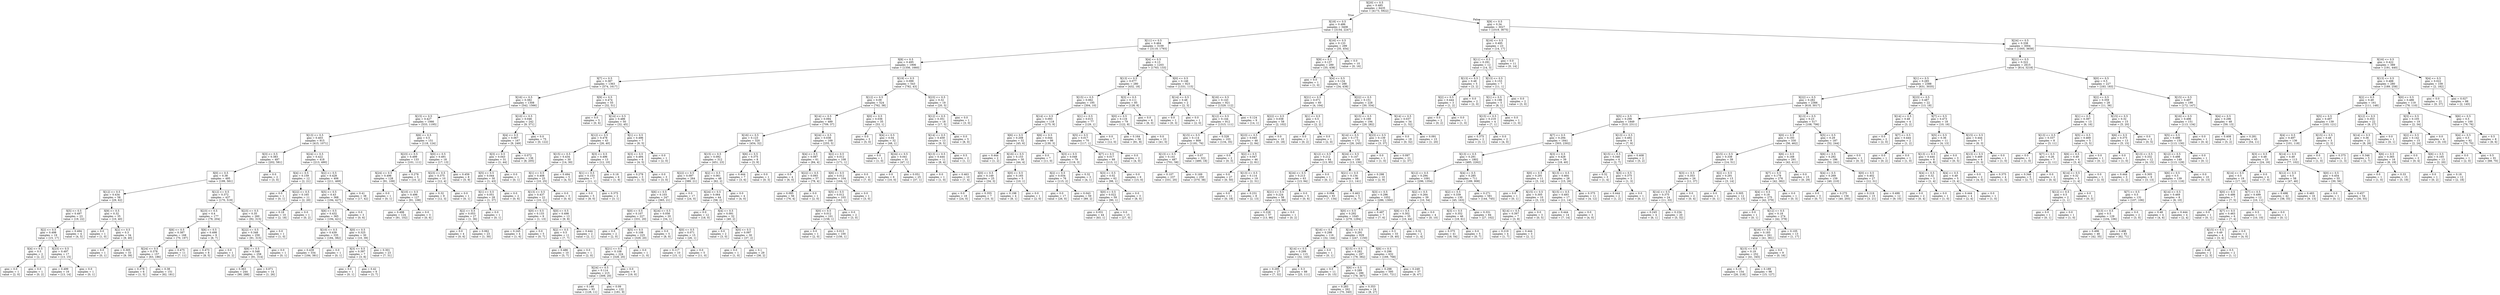 digraph Tree {
node [shape=box] ;
0 [label="X[20] <= 0.5\ngini = 0.485\nsamples = 6435\nvalue = [4173, 5922]"] ;
1 [label="X[18] <= 0.5\ngini = 0.486\nsamples = 3408\nvalue = [3154, 2247]"] ;
0 -> 1 [labeldistance=2.5, labelangle=45, headlabel="True"] ;
2 [label="X[11] <= 0.5\ngini = 0.464\nsamples = 3109\nvalue = [3119, 1793]"] ;
1 -> 2 ;
3 [label="X[8] <= 0.5\ngini = 0.495\nsamples = 1906\nvalue = [1356, 1660]"] ;
2 -> 3 ;
4 [label="X[7] <= 0.5\ngini = 0.387\nsamples = 1363\nvalue = [574, 1617]"] ;
3 -> 4 ;
5 [label="X[16] <= 0.5\ngini = 0.382\nsamples = 1308\nvalue = [542, 1566]"] ;
4 -> 5 ;
6 [label="X[15] <= 0.5\ngini = 0.427\nsamples = 1066\nvalue = [533, 1195]"] ;
5 -> 6 ;
7 [label="X[13] <= 0.5\ngini = 0.403\nsamples = 915\nvalue = [415, 1071]"] ;
6 -> 7 ;
8 [label="X[3] <= 0.5\ngini = 0.383\nsamples = 497\nvalue = [202, 581]"] ;
7 -> 8 ;
9 [label="X[0] <= 0.5\ngini = 0.38\nsamples = 495\nvalue = [199, 581]"] ;
8 -> 9 ;
10 [label="X[12] <= 0.5\ngini = 0.434\nsamples = 58\nvalue = [29, 62]"] ;
9 -> 10 ;
11 [label="X[5] <= 0.5\ngini = 0.497\nsamples = 23\nvalue = [19, 22]"] ;
10 -> 11 ;
12 [label="X[2] <= 0.5\ngini = 0.498\nsamples = 19\nvalue = [15, 17]"] ;
11 -> 12 ;
13 [label="X[4] <= 0.5\ngini = 0.5\nsamples = 2\nvalue = [2, 2]"] ;
12 -> 13 ;
14 [label="gini = 0.0\nsamples = 1\nvalue = [2, 0]"] ;
13 -> 14 ;
15 [label="gini = 0.0\nsamples = 1\nvalue = [0, 2]"] ;
13 -> 15 ;
16 [label="X[23] <= 0.5\ngini = 0.497\nsamples = 17\nvalue = [13, 15]"] ;
12 -> 16 ;
17 [label="gini = 0.499\nsamples = 16\nvalue = [13, 14]"] ;
16 -> 17 ;
18 [label="gini = 0.0\nsamples = 1\nvalue = [0, 1]"] ;
16 -> 18 ;
19 [label="gini = 0.494\nsamples = 4\nvalue = [4, 5]"] ;
11 -> 19 ;
20 [label="X[9] <= 0.5\ngini = 0.32\nsamples = 35\nvalue = [10, 40]"] ;
10 -> 20 ;
21 [label="gini = 0.0\nsamples = 1\nvalue = [1, 0]"] ;
20 -> 21 ;
22 [label="X[2] <= 0.5\ngini = 0.3\nsamples = 34\nvalue = [9, 40]"] ;
20 -> 22 ;
23 [label="gini = 0.0\nsamples = 1\nvalue = [0, 1]"] ;
22 -> 23 ;
24 [label="gini = 0.305\nsamples = 33\nvalue = [9, 39]"] ;
22 -> 24 ;
25 [label="X[12] <= 0.5\ngini = 0.372\nsamples = 437\nvalue = [170, 519]"] ;
9 -> 25 ;
26 [label="X[23] <= 0.5\ngini = 0.4\nsamples = 177\nvalue = [78, 204]"] ;
25 -> 26 ;
27 [label="X[6] <= 0.5\ngini = 0.387\nsamples = 168\nvalue = [70, 197]"] ;
26 -> 27 ;
28 [label="X[24] <= 0.5\ngini = 0.378\nsamples = 157\nvalue = [63, 186]"] ;
27 -> 28 ;
29 [label="gini = 0.278\nsamples = 6\nvalue = [1, 5]"] ;
28 -> 29 ;
30 [label="gini = 0.38\nsamples = 151\nvalue = [62, 181]"] ;
28 -> 30 ;
31 [label="gini = 0.475\nsamples = 11\nvalue = [7, 11]"] ;
27 -> 31 ;
32 [label="X[6] <= 0.5\ngini = 0.498\nsamples = 9\nvalue = [8, 7]"] ;
26 -> 32 ;
33 [label="gini = 0.473\nsamples = 8\nvalue = [8, 5]"] ;
32 -> 33 ;
34 [label="gini = 0.0\nsamples = 1\nvalue = [0, 2]"] ;
32 -> 34 ;
35 [label="X[23] <= 0.5\ngini = 0.35\nsamples = 260\nvalue = [92, 315]"] ;
25 -> 35 ;
36 [label="X[22] <= 0.5\ngini = 0.348\nsamples = 259\nvalue = [91, 315]"] ;
35 -> 36 ;
37 [label="X[6] <= 0.5\ngini = 0.348\nsamples = 258\nvalue = [91, 314]"] ;
36 -> 37 ;
38 [label="gini = 0.363\nsamples = 244\nvalue = [90, 288]"] ;
37 -> 38 ;
39 [label="gini = 0.071\nsamples = 14\nvalue = [1, 26]"] ;
37 -> 39 ;
40 [label="gini = 0.0\nsamples = 1\nvalue = [0, 1]"] ;
36 -> 40 ;
41 [label="gini = 0.0\nsamples = 1\nvalue = [1, 0]"] ;
35 -> 41 ;
42 [label="gini = 0.0\nsamples = 2\nvalue = [3, 0]"] ;
8 -> 42 ;
43 [label="X[24] <= 0.5\ngini = 0.422\nsamples = 418\nvalue = [213, 490]"] ;
7 -> 43 ;
44 [label="X[4] <= 0.5\ngini = 0.159\nsamples = 12\nvalue = [2, 21]"] ;
43 -> 44 ;
45 [label="gini = 0.0\nsamples = 1\nvalue = [0, 1]"] ;
44 -> 45 ;
46 [label="X[22] <= 0.5\ngini = 0.165\nsamples = 11\nvalue = [2, 20]"] ;
44 -> 46 ;
47 [label="gini = 0.18\nsamples = 10\nvalue = [2, 18]"] ;
46 -> 47 ;
48 [label="gini = 0.0\nsamples = 1\nvalue = [0, 2]"] ;
46 -> 48 ;
49 [label="X[2] <= 0.5\ngini = 0.428\nsamples = 406\nvalue = [211, 469]"] ;
43 -> 49 ;
50 [label="X[5] <= 0.5\ngini = 0.43\nsamples = 368\nvalue = [194, 427]"] ;
49 -> 50 ;
51 [label="X[6] <= 0.5\ngini = 0.432\nsamples = 365\nvalue = [194, 421]"] ;
50 -> 51 ;
52 [label="X[10] <= 0.5\ngini = 0.439\nsamples = 335\nvalue = [184, 382]"] ;
51 -> 52 ;
53 [label="gini = 0.439\nsamples = 334\nvalue = [184, 381]"] ;
52 -> 53 ;
54 [label="gini = 0.0\nsamples = 1\nvalue = [0, 1]"] ;
52 -> 54 ;
55 [label="X[0] <= 0.5\ngini = 0.325\nsamples = 30\nvalue = [10, 39]"] ;
51 -> 55 ;
56 [label="X[3] <= 0.5\ngini = 0.397\nsamples = 7\nvalue = [3, 8]"] ;
55 -> 56 ;
57 [label="gini = 0.0\nsamples = 1\nvalue = [0, 1]"] ;
56 -> 57 ;
58 [label="gini = 0.42\nsamples = 6\nvalue = [3, 7]"] ;
56 -> 58 ;
59 [label="gini = 0.301\nsamples = 23\nvalue = [7, 31]"] ;
55 -> 59 ;
60 [label="gini = 0.0\nsamples = 3\nvalue = [0, 6]"] ;
50 -> 60 ;
61 [label="gini = 0.41\nsamples = 38\nvalue = [17, 42]"] ;
49 -> 61 ;
62 [label="X[6] <= 0.5\ngini = 0.5\nsamples = 151\nvalue = [118, 124]"] ;
6 -> 62 ;
63 [label="X[23] <= 0.5\ngini = 0.499\nsamples = 133\nvalue = [101, 111]"] ;
62 -> 63 ;
64 [label="X[24] <= 0.5\ngini = 0.496\nsamples = 128\nvalue = [91, 109]"] ;
63 -> 64 ;
65 [label="gini = 0.0\nsamples = 1\nvalue = [0, 1]"] ;
64 -> 65 ;
66 [label="X[10] <= 0.5\ngini = 0.496\nsamples = 127\nvalue = [91, 108]"] ;
64 -> 66 ;
67 [label="gini = 0.498\nsamples = 124\nvalue = [91, 102]"] ;
66 -> 67 ;
68 [label="gini = 0.0\nsamples = 3\nvalue = [0, 6]"] ;
66 -> 68 ;
69 [label="gini = 0.278\nsamples = 5\nvalue = [10, 2]"] ;
63 -> 69 ;
70 [label="X[0] <= 0.5\ngini = 0.491\nsamples = 18\nvalue = [17, 13]"] ;
62 -> 70 ;
71 [label="X[23] <= 0.5\ngini = 0.375\nsamples = 10\nvalue = [12, 4]"] ;
70 -> 71 ;
72 [label="gini = 0.32\nsamples = 9\nvalue = [12, 3]"] ;
71 -> 72 ;
73 [label="gini = 0.0\nsamples = 1\nvalue = [0, 1]"] ;
71 -> 73 ;
74 [label="gini = 0.459\nsamples = 8\nvalue = [5, 9]"] ;
70 -> 74 ;
75 [label="X[10] <= 0.5\ngini = 0.046\nsamples = 242\nvalue = [9, 371]"] ;
5 -> 75 ;
76 [label="X[4] <= 0.5\ngini = 0.067\nsamples = 167\nvalue = [9, 249]"] ;
75 -> 76 ;
77 [label="X[3] <= 0.5\ngini = 0.043\nsamples = 31\nvalue = [1, 44]"] ;
76 -> 77 ;
78 [label="X[5] <= 0.5\ngini = 0.044\nsamples = 30\nvalue = [1, 43]"] ;
77 -> 78 ;
79 [label="X[1] <= 0.5\ngini = 0.051\nsamples = 28\nvalue = [1, 37]"] ;
78 -> 79 ;
80 [label="X[2] <= 0.5\ngini = 0.053\nsamples = 27\nvalue = [1, 36]"] ;
79 -> 80 ;
81 [label="gini = 0.0\nsamples = 4\nvalue = [0, 6]"] ;
80 -> 81 ;
82 [label="gini = 0.062\nsamples = 23\nvalue = [1, 30]"] ;
80 -> 82 ;
83 [label="gini = 0.0\nsamples = 1\nvalue = [0, 1]"] ;
79 -> 83 ;
84 [label="gini = 0.0\nsamples = 2\nvalue = [0, 6]"] ;
78 -> 84 ;
85 [label="gini = 0.0\nsamples = 1\nvalue = [0, 1]"] ;
77 -> 85 ;
86 [label="gini = 0.072\nsamples = 136\nvalue = [8, 205]"] ;
76 -> 86 ;
87 [label="gini = 0.0\nsamples = 75\nvalue = [0, 122]"] ;
75 -> 87 ;
88 [label="X[9] <= 0.5\ngini = 0.474\nsamples = 55\nvalue = [32, 51]"] ;
4 -> 88 ;
89 [label="gini = 0.0\nsamples = 5\nvalue = [0, 6]"] ;
88 -> 89 ;
90 [label="X[14] <= 0.5\ngini = 0.486\nsamples = 50\nvalue = [32, 45]"] ;
88 -> 90 ;
91 [label="X[12] <= 0.5\ngini = 0.478\nsamples = 43\nvalue = [26, 40]"] ;
90 -> 91 ;
92 [label="X[15] <= 0.5\ngini = 0.434\nsamples = 30\nvalue = [14, 30]"] ;
91 -> 92 ;
93 [label="X[1] <= 0.5\ngini = 0.408\nsamples = 25\nvalue = [10, 25]"] ;
92 -> 93 ;
94 [label="X[13] <= 0.5\ngini = 0.437\nsamples = 22\nvalue = [10, 21]"] ;
93 -> 94 ;
95 [label="X[0] <= 0.5\ngini = 0.133\nsamples = 9\nvalue = [1, 13]"] ;
94 -> 95 ;
96 [label="gini = 0.245\nsamples = 4\nvalue = [1, 6]"] ;
95 -> 96 ;
97 [label="gini = 0.0\nsamples = 5\nvalue = [0, 7]"] ;
95 -> 97 ;
98 [label="X[0] <= 0.5\ngini = 0.498\nsamples = 13\nvalue = [9, 8]"] ;
94 -> 98 ;
99 [label="X[2] <= 0.5\ngini = 0.5\nsamples = 11\nvalue = [7, 7]"] ;
98 -> 99 ;
100 [label="gini = 0.486\nsamples = 10\nvalue = [5, 7]"] ;
99 -> 100 ;
101 [label="gini = 0.0\nsamples = 1\nvalue = [2, 0]"] ;
99 -> 101 ;
102 [label="gini = 0.444\nsamples = 2\nvalue = [2, 1]"] ;
98 -> 102 ;
103 [label="gini = 0.0\nsamples = 3\nvalue = [0, 4]"] ;
93 -> 103 ;
104 [label="gini = 0.494\nsamples = 5\nvalue = [4, 5]"] ;
92 -> 104 ;
105 [label="X[3] <= 0.5\ngini = 0.496\nsamples = 13\nvalue = [12, 10]"] ;
91 -> 105 ;
106 [label="X[1] <= 0.5\ngini = 0.153\nsamples = 7\nvalue = [11, 1]"] ;
105 -> 106 ;
107 [label="gini = 0.0\nsamples = 5\nvalue = [8, 0]"] ;
106 -> 107 ;
108 [label="gini = 0.375\nsamples = 2\nvalue = [3, 1]"] ;
106 -> 108 ;
109 [label="gini = 0.18\nsamples = 6\nvalue = [1, 9]"] ;
105 -> 109 ;
110 [label="X[1] <= 0.5\ngini = 0.496\nsamples = 7\nvalue = [6, 5]"] ;
90 -> 110 ;
111 [label="X[3] <= 0.5\ngini = 0.494\nsamples = 6\nvalue = [4, 5]"] ;
110 -> 111 ;
112 [label="gini = 0.278\nsamples = 3\nvalue = [1, 5]"] ;
111 -> 112 ;
113 [label="gini = 0.0\nsamples = 3\nvalue = [3, 0]"] ;
111 -> 113 ;
114 [label="gini = 0.0\nsamples = 1\nvalue = [2, 0]"] ;
110 -> 114 ;
115 [label="X[19] <= 0.5\ngini = 0.099\nsamples = 543\nvalue = [782, 43]"] ;
3 -> 115 ;
116 [label="X[12] <= 0.5\ngini = 0.09\nsamples = 524\nvalue = [762, 38]"] ;
115 -> 116 ;
117 [label="X[14] <= 0.5\ngini = 0.094\nsamples = 489\nvalue = [709, 37]"] ;
116 -> 117 ;
118 [label="X[16] <= 0.5\ngini = 0.123\nsamples = 320\nvalue = [454, 32]"] ;
117 -> 118 ;
119 [label="X[15] <= 0.5\ngini = 0.092\nsamples = 312\nvalue = [451, 23]"] ;
118 -> 119 ;
120 [label="X[22] <= 0.5\ngini = 0.097\nsamples = 264\nvalue = [389, 21]"] ;
119 -> 120 ;
121 [label="X[6] <= 0.5\ngini = 0.103\nsamples = 247\nvalue = [365, 21]"] ;
120 -> 121 ;
122 [label="X[0] <= 0.5\ngini = 0.107\nsamples = 227\nvalue = [331, 20]"] ;
121 -> 122 ;
123 [label="gini = 0.0\nsamples = 2\nvalue = [2, 0]"] ;
122 -> 123 ;
124 [label="X[5] <= 0.5\ngini = 0.108\nsamples = 225\nvalue = [329, 20]"] ;
122 -> 124 ;
125 [label="X[21] <= 0.5\ngini = 0.108\nsamples = 224\nvalue = [328, 20]"] ;
124 -> 125 ;
126 [label="X[24] <= 0.5\ngini = 0.114\nsamples = 215\nvalue = [309, 20]"] ;
125 -> 126 ;
127 [label="gini = 0.146\nsamples = 93\nvalue = [128, 11]"] ;
126 -> 127 ;
128 [label="gini = 0.09\nsamples = 122\nvalue = [181, 9]"] ;
126 -> 128 ;
129 [label="gini = 0.0\nsamples = 9\nvalue = [19, 0]"] ;
125 -> 129 ;
130 [label="gini = 0.0\nsamples = 1\nvalue = [1, 0]"] ;
124 -> 130 ;
131 [label="X[24] <= 0.5\ngini = 0.056\nsamples = 20\nvalue = [34, 1]"] ;
121 -> 131 ;
132 [label="gini = 0.0\nsamples = 5\nvalue = [8, 0]"] ;
131 -> 132 ;
133 [label="X[0] <= 0.5\ngini = 0.071\nsamples = 15\nvalue = [26, 1]"] ;
131 -> 133 ;
134 [label="gini = 0.117\nsamples = 10\nvalue = [15, 1]"] ;
133 -> 134 ;
135 [label="gini = 0.0\nsamples = 5\nvalue = [11, 0]"] ;
133 -> 135 ;
136 [label="gini = 0.0\nsamples = 17\nvalue = [24, 0]"] ;
120 -> 136 ;
137 [label="X[2] <= 0.5\ngini = 0.061\nsamples = 48\nvalue = [62, 2]"] ;
119 -> 137 ;
138 [label="X[24] <= 0.5\ngini = 0.064\nsamples = 44\nvalue = [58, 2]"] ;
137 -> 138 ;
139 [label="gini = 0.0\nsamples = 12\nvalue = [18, 0]"] ;
138 -> 139 ;
140 [label="X[4] <= 0.5\ngini = 0.091\nsamples = 32\nvalue = [40, 2]"] ;
138 -> 140 ;
141 [label="gini = 0.0\nsamples = 2\nvalue = [3, 0]"] ;
140 -> 141 ;
142 [label="X[0] <= 0.5\ngini = 0.097\nsamples = 30\nvalue = [37, 2]"] ;
140 -> 142 ;
143 [label="gini = 0.0\nsamples = 1\nvalue = [1, 0]"] ;
142 -> 143 ;
144 [label="gini = 0.1\nsamples = 29\nvalue = [36, 2]"] ;
142 -> 144 ;
145 [label="gini = 0.0\nsamples = 4\nvalue = [4, 0]"] ;
137 -> 145 ;
146 [label="X[6] <= 0.5\ngini = 0.375\nsamples = 8\nvalue = [3, 9]"] ;
118 -> 146 ;
147 [label="gini = 0.444\nsamples = 7\nvalue = [3, 6]"] ;
146 -> 147 ;
148 [label="gini = 0.0\nsamples = 1\nvalue = [0, 3]"] ;
146 -> 148 ;
149 [label="X[24] <= 0.5\ngini = 0.038\nsamples = 169\nvalue = [255, 5]"] ;
117 -> 149 ;
150 [label="X[4] <= 0.5\ngini = 0.087\nsamples = 61\nvalue = [84, 4]"] ;
149 -> 150 ;
151 [label="gini = 0.0\nsamples = 4\nvalue = [6, 0]"] ;
150 -> 151 ;
152 [label="X[22] <= 0.5\ngini = 0.093\nsamples = 57\nvalue = [78, 4]"] ;
150 -> 152 ;
153 [label="gini = 0.095\nsamples = 56\nvalue = [76, 4]"] ;
152 -> 153 ;
154 [label="gini = 0.0\nsamples = 1\nvalue = [2, 0]"] ;
152 -> 154 ;
155 [label="X[2] <= 0.5\ngini = 0.012\nsamples = 108\nvalue = [171, 1]"] ;
149 -> 155 ;
156 [label="X[6] <= 0.5\ngini = 0.012\nsamples = 104\nvalue = [164, 1]"] ;
155 -> 156 ;
157 [label="X[5] <= 0.5\ngini = 0.012\nsamples = 103\nvalue = [161, 1]"] ;
156 -> 157 ;
158 [label="X[0] <= 0.5\ngini = 0.012\nsamples = 101\nvalue = [158, 1]"] ;
157 -> 158 ;
159 [label="gini = 0.0\nsamples = 1\nvalue = [2, 0]"] ;
158 -> 159 ;
160 [label="gini = 0.013\nsamples = 100\nvalue = [156, 1]"] ;
158 -> 160 ;
161 [label="gini = 0.0\nsamples = 2\nvalue = [3, 0]"] ;
157 -> 161 ;
162 [label="gini = 0.0\nsamples = 1\nvalue = [3, 0]"] ;
156 -> 162 ;
163 [label="gini = 0.0\nsamples = 4\nvalue = [7, 0]"] ;
155 -> 163 ;
164 [label="X[0] <= 0.5\ngini = 0.036\nsamples = 35\nvalue = [53, 1]"] ;
116 -> 164 ;
165 [label="gini = 0.0\nsamples = 3\nvalue = [5, 0]"] ;
164 -> 165 ;
166 [label="X[4] <= 0.5\ngini = 0.04\nsamples = 32\nvalue = [48, 1]"] ;
164 -> 166 ;
167 [label="gini = 0.0\nsamples = 1\nvalue = [1, 0]"] ;
166 -> 167 ;
168 [label="X[24] <= 0.5\ngini = 0.041\nsamples = 31\nvalue = [47, 1]"] ;
166 -> 168 ;
169 [label="gini = 0.0\nsamples = 6\nvalue = [10, 0]"] ;
168 -> 169 ;
170 [label="gini = 0.051\nsamples = 25\nvalue = [37, 1]"] ;
168 -> 170 ;
171 [label="X[23] <= 0.5\ngini = 0.32\nsamples = 19\nvalue = [20, 5]"] ;
115 -> 171 ;
172 [label="X[12] <= 0.5\ngini = 0.351\nsamples = 18\nvalue = [17, 5]"] ;
171 -> 172 ;
173 [label="X[14] <= 0.5\ngini = 0.459\nsamples = 13\nvalue = [9, 5]"] ;
172 -> 173 ;
174 [label="X[13] <= 0.5\ngini = 0.444\nsamples = 11\nvalue = [8, 4]"] ;
173 -> 174 ;
175 [label="gini = 0.0\nsamples = 1\nvalue = [1, 0]"] ;
174 -> 175 ;
176 [label="gini = 0.463\nsamples = 10\nvalue = [7, 4]"] ;
174 -> 176 ;
177 [label="gini = 0.5\nsamples = 2\nvalue = [1, 1]"] ;
173 -> 177 ;
178 [label="gini = 0.0\nsamples = 5\nvalue = [8, 0]"] ;
172 -> 178 ;
179 [label="gini = 0.0\nsamples = 1\nvalue = [3, 0]"] ;
171 -> 179 ;
180 [label="X[4] <= 0.5\ngini = 0.13\nsamples = 1203\nvalue = [1763, 133]"] ;
2 -> 180 ;
181 [label="X[13] <= 0.5\ngini = 0.077\nsamples = 280\nvalue = [432, 18]"] ;
180 -> 181 ;
182 [label="X[15] <= 0.5\ngini = 0.062\nsamples = 195\nvalue = [304, 10]"] ;
181 -> 182 ;
183 [label="X[14] <= 0.5\ngini = 0.093\nsamples = 118\nvalue = [175, 9]"] ;
182 -> 183 ;
184 [label="X[6] <= 0.5\ngini = 0.208\nsamples = 32\nvalue = [45, 6]"] ;
183 -> 184 ;
185 [label="gini = 0.444\nsamples = 2\nvalue = [1, 2]"] ;
184 -> 185 ;
186 [label="X[16] <= 0.5\ngini = 0.153\nsamples = 30\nvalue = [44, 4]"] ;
184 -> 186 ;
187 [label="X[0] <= 0.5\ngini = 0.149\nsamples = 25\nvalue = [34, 3]"] ;
186 -> 187 ;
188 [label="gini = 0.0\nsamples = 18\nvalue = [24, 0]"] ;
187 -> 188 ;
189 [label="gini = 0.355\nsamples = 7\nvalue = [10, 3]"] ;
187 -> 189 ;
190 [label="X[0] <= 0.5\ngini = 0.165\nsamples = 5\nvalue = [10, 1]"] ;
186 -> 190 ;
191 [label="gini = 0.198\nsamples = 4\nvalue = [8, 1]"] ;
190 -> 191 ;
192 [label="gini = 0.0\nsamples = 1\nvalue = [2, 0]"] ;
190 -> 192 ;
193 [label="X[6] <= 0.5\ngini = 0.044\nsamples = 86\nvalue = [130, 3]"] ;
183 -> 193 ;
194 [label="gini = 0.0\nsamples = 7\nvalue = [11, 0]"] ;
193 -> 194 ;
195 [label="X[3] <= 0.5\ngini = 0.048\nsamples = 79\nvalue = [119, 3]"] ;
193 -> 195 ;
196 [label="X[2] <= 0.5\ngini = 0.034\nsamples = 76\nvalue = [115, 2]"] ;
195 -> 196 ;
197 [label="gini = 0.0\nsamples = 17\nvalue = [26, 0]"] ;
196 -> 197 ;
198 [label="gini = 0.043\nsamples = 59\nvalue = [89, 2]"] ;
196 -> 198 ;
199 [label="gini = 0.32\nsamples = 3\nvalue = [4, 1]"] ;
195 -> 199 ;
200 [label="X[1] <= 0.5\ngini = 0.015\nsamples = 77\nvalue = [129, 1]"] ;
182 -> 200 ;
201 [label="X[5] <= 0.5\ngini = 0.017\nsamples = 70\nvalue = [117, 1]"] ;
200 -> 201 ;
202 [label="X[7] <= 0.5\ngini = 0.017\nsamples = 68\nvalue = [113, 1]"] ;
201 -> 202 ;
203 [label="X[3] <= 0.5\ngini = 0.02\nsamples = 62\nvalue = [98, 1]"] ;
202 -> 203 ;
204 [label="X[0] <= 0.5\ngini = 0.022\nsamples = 59\nvalue = [90, 1]"] ;
203 -> 204 ;
205 [label="gini = 0.031\nsamples = 44\nvalue = [63, 1]"] ;
204 -> 205 ;
206 [label="gini = 0.0\nsamples = 15\nvalue = [27, 0]"] ;
204 -> 206 ;
207 [label="gini = 0.0\nsamples = 3\nvalue = [8, 0]"] ;
203 -> 207 ;
208 [label="gini = 0.0\nsamples = 6\nvalue = [15, 0]"] ;
202 -> 208 ;
209 [label="gini = 0.0\nsamples = 2\nvalue = [4, 0]"] ;
201 -> 209 ;
210 [label="gini = 0.0\nsamples = 7\nvalue = [12, 0]"] ;
200 -> 210 ;
211 [label="X[3] <= 0.5\ngini = 0.111\nsamples = 85\nvalue = [128, 8]"] ;
181 -> 211 ;
212 [label="X[0] <= 0.5\ngini = 0.116\nsamples = 79\nvalue = [122, 8]"] ;
211 -> 212 ;
213 [label="gini = 0.164\nsamples = 56\nvalue = [81, 8]"] ;
212 -> 213 ;
214 [label="gini = 0.0\nsamples = 23\nvalue = [41, 0]"] ;
212 -> 214 ;
215 [label="gini = 0.0\nsamples = 6\nvalue = [6, 0]"] ;
211 -> 215 ;
216 [label="X[0] <= 0.5\ngini = 0.146\nsamples = 923\nvalue = [1331, 115]"] ;
180 -> 216 ;
217 [label="X[14] <= 0.5\ngini = 0.48\nsamples = 2\nvalue = [2, 3]"] ;
216 -> 217 ;
218 [label="gini = 0.0\nsamples = 1\nvalue = [0, 3]"] ;
217 -> 218 ;
219 [label="gini = 0.0\nsamples = 1\nvalue = [2, 0]"] ;
217 -> 219 ;
220 [label="X[16] <= 0.5\ngini = 0.143\nsamples = 921\nvalue = [1329, 112]"] ;
216 -> 220 ;
221 [label="X[12] <= 0.5\ngini = 0.144\nsamples = 912\nvalue = [1315, 111]"] ;
220 -> 221 ;
222 [label="X[15] <= 0.5\ngini = 0.114\nsamples = 809\nvalue = [1181, 76]"] ;
221 -> 222 ;
223 [label="X[13] <= 0.5\ngini = 0.141\nsamples = 487\nvalue = [701, 58]"] ;
222 -> 223 ;
224 [label="gini = 0.107\nsamples = 237\nvalue = [331, 20]"] ;
223 -> 224 ;
225 [label="gini = 0.169\nsamples = 250\nvalue = [370, 38]"] ;
223 -> 225 ;
226 [label="gini = 0.07\nsamples = 322\nvalue = [480, 18]"] ;
222 -> 226 ;
227 [label="gini = 0.328\nsamples = 103\nvalue = [134, 35]"] ;
221 -> 227 ;
228 [label="gini = 0.124\nsamples = 9\nvalue = [14, 1]"] ;
220 -> 228 ;
229 [label="X[16] <= 0.5\ngini = 0.133\nsamples = 299\nvalue = [35, 454]"] ;
1 -> 229 ;
230 [label="X[9] <= 0.5\ngini = 0.137\nsamples = 289\nvalue = [35, 438]"] ;
229 -> 230 ;
231 [label="gini = 0.0\nsamples = 1\nvalue = [1, 0]"] ;
230 -> 231 ;
232 [label="X[4] <= 0.5\ngini = 0.134\nsamples = 288\nvalue = [34, 438]"] ;
230 -> 232 ;
233 [label="X[21] <= 0.5\ngini = 0.071\nsamples = 60\nvalue = [4, 104]"] ;
232 -> 233 ;
234 [label="X[22] <= 0.5\ngini = 0.038\nsamples = 58\nvalue = [2, 102]"] ;
233 -> 234 ;
235 [label="X[23] <= 0.5\ngini = 0.045\nsamples = 48\nvalue = [2, 84]"] ;
234 -> 235 ;
236 [label="gini = 0.0\nsamples = 2\nvalue = [0, 3]"] ;
235 -> 236 ;
237 [label="X[2] <= 0.5\ngini = 0.047\nsamples = 46\nvalue = [2, 81]"] ;
235 -> 237 ;
238 [label="gini = 0.0\nsamples = 27\nvalue = [0, 50]"] ;
237 -> 238 ;
239 [label="X[13] <= 0.5\ngini = 0.114\nsamples = 19\nvalue = [2, 31]"] ;
237 -> 239 ;
240 [label="gini = 0.0\nsamples = 11\nvalue = [0, 18]"] ;
239 -> 240 ;
241 [label="gini = 0.231\nsamples = 8\nvalue = [2, 13]"] ;
239 -> 241 ;
242 [label="gini = 0.0\nsamples = 10\nvalue = [0, 18]"] ;
234 -> 242 ;
243 [label="X[1] <= 0.5\ngini = 0.5\nsamples = 2\nvalue = [2, 2]"] ;
233 -> 243 ;
244 [label="gini = 0.0\nsamples = 1\nvalue = [0, 2]"] ;
243 -> 244 ;
245 [label="gini = 0.0\nsamples = 1\nvalue = [2, 0]"] ;
243 -> 245 ;
246 [label="X[22] <= 0.5\ngini = 0.151\nsamples = 228\nvalue = [30, 334]"] ;
232 -> 246 ;
247 [label="X[15] <= 0.5\ngini = 0.169\nsamples = 194\nvalue = [29, 282]"] ;
246 -> 247 ;
248 [label="X[14] <= 0.5\ngini = 0.173\nsamples = 172\nvalue = [26, 245]"] ;
247 -> 248 ;
249 [label="X[12] <= 0.5\ngini = 0.212\nsamples = 64\nvalue = [13, 95]"] ;
248 -> 249 ;
250 [label="X[24] <= 0.5\ngini = 0.213\nsamples = 63\nvalue = [13, 94]"] ;
249 -> 250 ;
251 [label="X[21] <= 0.5\ngini = 0.224\nsamples = 58\nvalue = [13, 88]"] ;
250 -> 251 ;
252 [label="gini = 0.228\nsamples = 57\nvalue = [13, 86]"] ;
251 -> 252 ;
253 [label="gini = 0.0\nsamples = 1\nvalue = [0, 2]"] ;
251 -> 253 ;
254 [label="gini = 0.0\nsamples = 5\nvalue = [0, 6]"] ;
250 -> 254 ;
255 [label="gini = 0.0\nsamples = 1\nvalue = [0, 1]"] ;
249 -> 255 ;
256 [label="X[24] <= 0.5\ngini = 0.147\nsamples = 108\nvalue = [13, 150]"] ;
248 -> 256 ;
257 [label="X[21] <= 0.5\ngini = 0.134\nsamples = 98\nvalue = [11, 141]"] ;
256 -> 257 ;
258 [label="gini = 0.094\nsamples = 93\nvalue = [7, 134]"] ;
257 -> 258 ;
259 [label="gini = 0.463\nsamples = 5\nvalue = [4, 7]"] ;
257 -> 259 ;
260 [label="gini = 0.298\nsamples = 10\nvalue = [2, 9]"] ;
256 -> 260 ;
261 [label="X[23] <= 0.5\ngini = 0.139\nsamples = 22\nvalue = [3, 37]"] ;
247 -> 261 ;
262 [label="gini = 0.0\nsamples = 1\nvalue = [1, 0]"] ;
261 -> 262 ;
263 [label="gini = 0.097\nsamples = 21\nvalue = [2, 37]"] ;
261 -> 263 ;
264 [label="X[14] <= 0.5\ngini = 0.037\nsamples = 34\nvalue = [1, 52]"] ;
246 -> 264 ;
265 [label="gini = 0.0\nsamples = 19\nvalue = [0, 32]"] ;
264 -> 265 ;
266 [label="gini = 0.091\nsamples = 15\nvalue = [1, 20]"] ;
264 -> 266 ;
267 [label="gini = 0.0\nsamples = 10\nvalue = [0, 16]"] ;
229 -> 267 ;
268 [label="X[9] <= 0.5\ngini = 0.34\nsamples = 3027\nvalue = [1019, 3675]"] ;
0 -> 268 [labeldistance=2.5, labelangle=-45, headlabel="False"] ;
269 [label="X[16] <= 0.5\ngini = 0.495\nsamples = 23\nvalue = [14, 17]"] ;
268 -> 269 ;
270 [label="X[11] <= 0.5\ngini = 0.291\nsamples = 12\nvalue = [14, 3]"] ;
269 -> 270 ;
271 [label="X[13] <= 0.5\ngini = 0.48\nsamples = 5\nvalue = [3, 2]"] ;
270 -> 271 ;
272 [label="X[2] <= 0.5\ngini = 0.444\nsamples = 3\nvalue = [1, 2]"] ;
271 -> 272 ;
273 [label="gini = 0.0\nsamples = 2\nvalue = [0, 2]"] ;
272 -> 273 ;
274 [label="gini = 0.0\nsamples = 1\nvalue = [1, 0]"] ;
272 -> 274 ;
275 [label="gini = 0.0\nsamples = 2\nvalue = [2, 0]"] ;
271 -> 275 ;
276 [label="X[13] <= 0.5\ngini = 0.153\nsamples = 7\nvalue = [11, 1]"] ;
270 -> 276 ;
277 [label="X[1] <= 0.5\ngini = 0.198\nsamples = 5\nvalue = [8, 1]"] ;
276 -> 277 ;
278 [label="X[15] <= 0.5\ngini = 0.219\nsamples = 4\nvalue = [7, 1]"] ;
277 -> 278 ;
279 [label="gini = 0.375\nsamples = 2\nvalue = [3, 1]"] ;
278 -> 279 ;
280 [label="gini = 0.0\nsamples = 2\nvalue = [4, 0]"] ;
278 -> 280 ;
281 [label="gini = 0.0\nsamples = 1\nvalue = [1, 0]"] ;
277 -> 281 ;
282 [label="gini = 0.0\nsamples = 2\nvalue = [3, 0]"] ;
276 -> 282 ;
283 [label="gini = 0.0\nsamples = 11\nvalue = [0, 14]"] ;
269 -> 283 ;
284 [label="X[24] <= 0.5\ngini = 0.338\nsamples = 3004\nvalue = [1005, 3658]"] ;
268 -> 284 ;
285 [label="X[21] <= 0.5\ngini = 0.322\nsamples = 2615\nvalue = [814, 3218]"] ;
284 -> 285 ;
286 [label="X[1] <= 0.5\ngini = 0.285\nsamples = 2388\nvalue = [631, 3035]"] ;
285 -> 286 ;
287 [label="X[22] <= 0.5\ngini = 0.282\nsamples = 2366\nvalue = [618, 3017]"] ;
286 -> 287 ;
288 [label="X[5] <= 0.5\ngini = 0.296\nsamples = 1849\nvalue = [510, 2311]"] ;
287 -> 288 ;
289 [label="X[7] <= 0.5\ngini = 0.294\nsamples = 1841\nvalue = [503, 2302]"] ;
288 -> 289 ;
290 [label="X[13] <= 0.5\ngini = 0.291\nsamples = 1802\nvalue = [485, 2262]"] ;
289 -> 290 ;
291 [label="X[12] <= 0.5\ngini = 0.294\nsamples = 1091\nvalue = [296, 1354]"] ;
290 -> 291 ;
292 [label="X[3] <= 0.5\ngini = 0.296\nsamples = 1052\nvalue = [286, 1300]"] ;
291 -> 292 ;
293 [label="X[0] <= 0.5\ngini = 0.292\nsamples = 1045\nvalue = [279, 1294]"] ;
292 -> 293 ;
294 [label="X[16] <= 0.5\ngini = 0.298\nsamples = 116\nvalue = [32, 144]"] ;
293 -> 294 ;
295 [label="X[14] <= 0.5\ngini = 0.299\nsamples = 115\nvalue = [32, 143]"] ;
294 -> 295 ;
296 [label="gini = 0.295\nsamples = 27\nvalue = [7, 32]"] ;
295 -> 296 ;
297 [label="gini = 0.3\nsamples = 88\nvalue = [25, 111]"] ;
295 -> 297 ;
298 [label="gini = 0.0\nsamples = 1\nvalue = [0, 1]"] ;
294 -> 298 ;
299 [label="X[14] <= 0.5\ngini = 0.291\nsamples = 929\nvalue = [247, 1150]"] ;
293 -> 299 ;
300 [label="X[15] <= 0.5\ngini = 0.282\nsamples = 297\nvalue = [78, 382]"] ;
299 -> 300 ;
301 [label="gini = 0.0\nsamples = 11\nvalue = [0, 15]"] ;
300 -> 301 ;
302 [label="X[6] <= 0.5\ngini = 0.289\nsamples = 286\nvalue = [78, 367]"] ;
300 -> 302 ;
303 [label="gini = 0.283\nsamples = 262\nvalue = [70, 340]"] ;
302 -> 303 ;
304 [label="gini = 0.353\nsamples = 24\nvalue = [8, 27]"] ;
302 -> 304 ;
305 [label="X[6] <= 0.5\ngini = 0.296\nsamples = 632\nvalue = [169, 768]"] ;
299 -> 305 ;
306 [label="gini = 0.298\nsamples = 595\nvalue = [161, 721]"] ;
305 -> 306 ;
307 [label="gini = 0.249\nsamples = 37\nvalue = [8, 47]"] ;
305 -> 307 ;
308 [label="gini = 0.497\nsamples = 7\nvalue = [7, 6]"] ;
292 -> 308 ;
309 [label="X[2] <= 0.5\ngini = 0.264\nsamples = 39\nvalue = [10, 54]"] ;
291 -> 309 ;
310 [label="X[6] <= 0.5\ngini = 0.302\nsamples = 35\nvalue = [10, 44]"] ;
309 -> 310 ;
311 [label="gini = 0.3\nsamples = 33\nvalue = [9, 40]"] ;
310 -> 311 ;
312 [label="gini = 0.32\nsamples = 2\nvalue = [1, 4]"] ;
310 -> 312 ;
313 [label="gini = 0.0\nsamples = 4\nvalue = [0, 10]"] ;
309 -> 313 ;
314 [label="X[4] <= 0.5\ngini = 0.285\nsamples = 711\nvalue = [189, 908]"] ;
290 -> 314 ;
315 [label="X[2] <= 0.5\ngini = 0.339\nsamples = 130\nvalue = [45, 163]"] ;
314 -> 315 ;
316 [label="X[3] <= 0.5\ngini = 0.352\nsamples = 46\nvalue = [18, 61]"] ;
315 -> 316 ;
317 [label="gini = 0.375\nsamples = 41\nvalue = [18, 54]"] ;
316 -> 317 ;
318 [label="gini = 0.0\nsamples = 5\nvalue = [0, 7]"] ;
316 -> 318 ;
319 [label="gini = 0.331\nsamples = 84\nvalue = [27, 102]"] ;
315 -> 319 ;
320 [label="gini = 0.271\nsamples = 581\nvalue = [144, 745]"] ;
314 -> 320 ;
321 [label="X[3] <= 0.5\ngini = 0.428\nsamples = 39\nvalue = [18, 40]"] ;
289 -> 321 ;
322 [label="X[0] <= 0.5\ngini = 0.291\nsamples = 11\nvalue = [3, 14]"] ;
321 -> 322 ;
323 [label="gini = 0.0\nsamples = 1\nvalue = [0, 1]"] ;
322 -> 323 ;
324 [label="X[15] <= 0.5\ngini = 0.305\nsamples = 10\nvalue = [3, 13]"] ;
322 -> 324 ;
325 [label="X[14] <= 0.5\ngini = 0.397\nsamples = 7\nvalue = [3, 8]"] ;
324 -> 325 ;
326 [label="gini = 0.219\nsamples = 4\nvalue = [1, 7]"] ;
325 -> 326 ;
327 [label="gini = 0.444\nsamples = 3\nvalue = [2, 1]"] ;
325 -> 327 ;
328 [label="gini = 0.0\nsamples = 3\nvalue = [0, 5]"] ;
324 -> 328 ;
329 [label="X[13] <= 0.5\ngini = 0.464\nsamples = 28\nvalue = [15, 26]"] ;
321 -> 329 ;
330 [label="X[15] <= 0.5\ngini = 0.493\nsamples = 17\nvalue = [11, 14]"] ;
329 -> 330 ;
331 [label="gini = 0.444\nsamples = 14\nvalue = [7, 14]"] ;
330 -> 331 ;
332 [label="gini = 0.0\nsamples = 3\nvalue = [4, 0]"] ;
330 -> 332 ;
333 [label="gini = 0.375\nsamples = 11\nvalue = [4, 12]"] ;
329 -> 333 ;
334 [label="X[13] <= 0.5\ngini = 0.492\nsamples = 8\nvalue = [7, 9]"] ;
288 -> 334 ;
335 [label="X[15] <= 0.5\ngini = 0.346\nsamples = 6\nvalue = [2, 7]"] ;
334 -> 335 ;
336 [label="gini = 0.32\nsamples = 3\nvalue = [1, 4]"] ;
335 -> 336 ;
337 [label="X[3] <= 0.5\ngini = 0.375\nsamples = 3\nvalue = [1, 3]"] ;
335 -> 337 ;
338 [label="gini = 0.444\nsamples = 2\nvalue = [1, 2]"] ;
337 -> 338 ;
339 [label="gini = 0.0\nsamples = 1\nvalue = [0, 1]"] ;
337 -> 339 ;
340 [label="gini = 0.408\nsamples = 2\nvalue = [5, 2]"] ;
334 -> 340 ;
341 [label="X[13] <= 0.5\ngini = 0.23\nsamples = 517\nvalue = [108, 706]"] ;
287 -> 341 ;
342 [label="X[0] <= 0.5\ngini = 0.193\nsamples = 330\nvalue = [56, 462]"] ;
341 -> 342 ;
343 [label="X[15] <= 0.5\ngini = 0.338\nsamples = 39\nvalue = [14, 51]"] ;
342 -> 343 ;
344 [label="X[3] <= 0.5\ngini = 0.353\nsamples = 26\nvalue = [11, 37]"] ;
343 -> 344 ;
345 [label="X[14] <= 0.5\ngini = 0.375\nsamples = 24\nvalue = [11, 33]"] ;
344 -> 345 ;
346 [label="gini = 0.245\nsamples = 4\nvalue = [6, 1]"] ;
345 -> 346 ;
347 [label="gini = 0.234\nsamples = 20\nvalue = [5, 32]"] ;
345 -> 347 ;
348 [label="gini = 0.0\nsamples = 2\nvalue = [0, 4]"] ;
344 -> 348 ;
349 [label="X[2] <= 0.5\ngini = 0.291\nsamples = 13\nvalue = [3, 14]"] ;
343 -> 349 ;
350 [label="gini = 0.0\nsamples = 1\nvalue = [0, 1]"] ;
349 -> 350 ;
351 [label="gini = 0.305\nsamples = 12\nvalue = [3, 13]"] ;
349 -> 351 ;
352 [label="X[6] <= 0.5\ngini = 0.168\nsamples = 291\nvalue = [42, 411]"] ;
342 -> 352 ;
353 [label="X[7] <= 0.5\ngini = 0.178\nsamples = 276\nvalue = [42, 382]"] ;
352 -> 353 ;
354 [label="X[4] <= 0.5\ngini = 0.18\nsamples = 275\nvalue = [42, 379]"] ;
353 -> 354 ;
355 [label="gini = 0.0\nsamples = 1\nvalue = [0, 1]"] ;
354 -> 355 ;
356 [label="X[12] <= 0.5\ngini = 0.18\nsamples = 274\nvalue = [42, 378]"] ;
354 -> 356 ;
357 [label="X[16] <= 0.5\ngini = 0.183\nsamples = 261\nvalue = [41, 361]"] ;
356 -> 357 ;
358 [label="X[15] <= 0.5\ngini = 0.19\nsamples = 252\nvalue = [41, 345]"] ;
357 -> 358 ;
359 [label="gini = 0.19\nsamples = 154\nvalue = [26, 218]"] ;
358 -> 359 ;
360 [label="gini = 0.189\nsamples = 98\nvalue = [15, 127]"] ;
358 -> 360 ;
361 [label="gini = 0.0\nsamples = 9\nvalue = [0, 16]"] ;
357 -> 361 ;
362 [label="gini = 0.105\nsamples = 13\nvalue = [1, 17]"] ;
356 -> 362 ;
363 [label="gini = 0.0\nsamples = 1\nvalue = [0, 3]"] ;
353 -> 363 ;
364 [label="gini = 0.0\nsamples = 15\nvalue = [0, 29]"] ;
352 -> 364 ;
365 [label="X[5] <= 0.5\ngini = 0.29\nsamples = 187\nvalue = [52, 244]"] ;
341 -> 365 ;
366 [label="X[6] <= 0.5\ngini = 0.292\nsamples = 186\nvalue = [52, 241]"] ;
365 -> 366 ;
367 [label="X[4] <= 0.5\ngini = 0.269\nsamples = 159\nvalue = [40, 210]"] ;
366 -> 367 ;
368 [label="gini = 0.0\nsamples = 3\nvalue = [0, 7]"] ;
367 -> 368 ;
369 [label="gini = 0.275\nsamples = 156\nvalue = [40, 203]"] ;
367 -> 369 ;
370 [label="X[0] <= 0.5\ngini = 0.402\nsamples = 27\nvalue = [12, 31]"] ;
366 -> 370 ;
371 [label="gini = 0.219\nsamples = 15\nvalue = [3, 21]"] ;
370 -> 371 ;
372 [label="gini = 0.499\nsamples = 12\nvalue = [9, 10]"] ;
370 -> 372 ;
373 [label="gini = 0.0\nsamples = 1\nvalue = [0, 3]"] ;
365 -> 373 ;
374 [label="X[23] <= 0.5\ngini = 0.487\nsamples = 22\nvalue = [13, 18]"] ;
286 -> 374 ;
375 [label="X[14] <= 0.5\ngini = 0.48\nsamples = 4\nvalue = [3, 2]"] ;
374 -> 375 ;
376 [label="gini = 0.0\nsamples = 2\nvalue = [2, 0]"] ;
375 -> 376 ;
377 [label="X[7] <= 0.5\ngini = 0.444\nsamples = 2\nvalue = [1, 2]"] ;
375 -> 377 ;
378 [label="gini = 0.0\nsamples = 1\nvalue = [0, 2]"] ;
377 -> 378 ;
379 [label="gini = 0.0\nsamples = 1\nvalue = [1, 0]"] ;
377 -> 379 ;
380 [label="X[7] <= 0.5\ngini = 0.473\nsamples = 18\nvalue = [10, 16]"] ;
374 -> 380 ;
381 [label="X[5] <= 0.5\ngini = 0.36\nsamples = 11\nvalue = [4, 13]"] ;
380 -> 381 ;
382 [label="X[13] <= 0.5\ngini = 0.444\nsamples = 8\nvalue = [4, 8]"] ;
381 -> 382 ;
383 [label="X[4] <= 0.5\ngini = 0.32\nsamples = 3\nvalue = [1, 4]"] ;
382 -> 383 ;
384 [label="gini = 0.0\nsamples = 2\nvalue = [0, 4]"] ;
383 -> 384 ;
385 [label="gini = 0.0\nsamples = 1\nvalue = [1, 0]"] ;
383 -> 385 ;
386 [label="X[4] <= 0.5\ngini = 0.49\nsamples = 5\nvalue = [3, 4]"] ;
382 -> 386 ;
387 [label="gini = 0.444\nsamples = 4\nvalue = [2, 4]"] ;
386 -> 387 ;
388 [label="gini = 0.0\nsamples = 1\nvalue = [1, 0]"] ;
386 -> 388 ;
389 [label="gini = 0.0\nsamples = 3\nvalue = [0, 5]"] ;
381 -> 389 ;
390 [label="X[15] <= 0.5\ngini = 0.444\nsamples = 7\nvalue = [6, 3]"] ;
380 -> 390 ;
391 [label="X[13] <= 0.5\ngini = 0.469\nsamples = 6\nvalue = [5, 3]"] ;
390 -> 391 ;
392 [label="gini = 0.0\nsamples = 2\nvalue = [4, 0]"] ;
391 -> 392 ;
393 [label="gini = 0.375\nsamples = 4\nvalue = [1, 3]"] ;
391 -> 393 ;
394 [label="gini = 0.0\nsamples = 1\nvalue = [1, 0]"] ;
390 -> 394 ;
395 [label="X[0] <= 0.5\ngini = 0.5\nsamples = 227\nvalue = [183, 183]"] ;
285 -> 395 ;
396 [label="X[2] <= 0.5\ngini = 0.359\nsamples = 28\nvalue = [11, 36]"] ;
395 -> 396 ;
397 [label="X[1] <= 0.5\ngini = 0.397\nsamples = 13\nvalue = [6, 16]"] ;
396 -> 397 ;
398 [label="X[13] <= 0.5\ngini = 0.337\nsamples = 8\nvalue = [3, 11]"] ;
397 -> 398 ;
399 [label="gini = 0.0\nsamples = 1\nvalue = [1, 0]"] ;
398 -> 399 ;
400 [label="X[7] <= 0.5\ngini = 0.26\nsamples = 7\nvalue = [2, 11]"] ;
398 -> 400 ;
401 [label="gini = 0.346\nsamples = 5\nvalue = [2, 7]"] ;
400 -> 401 ;
402 [label="gini = 0.0\nsamples = 2\nvalue = [0, 4]"] ;
400 -> 402 ;
403 [label="X[5] <= 0.5\ngini = 0.469\nsamples = 5\nvalue = [3, 5]"] ;
397 -> 403 ;
404 [label="X[6] <= 0.5\ngini = 0.49\nsamples = 4\nvalue = [3, 4]"] ;
403 -> 404 ;
405 [label="X[14] <= 0.5\ngini = 0.32\nsamples = 3\nvalue = [1, 4]"] ;
404 -> 405 ;
406 [label="X[12] <= 0.5\ngini = 0.5\nsamples = 2\nvalue = [1, 1]"] ;
405 -> 406 ;
407 [label="gini = 0.0\nsamples = 1\nvalue = [0, 1]"] ;
406 -> 407 ;
408 [label="gini = 0.0\nsamples = 1\nvalue = [1, 0]"] ;
406 -> 408 ;
409 [label="gini = 0.0\nsamples = 1\nvalue = [0, 3]"] ;
405 -> 409 ;
410 [label="gini = 0.0\nsamples = 1\nvalue = [2, 0]"] ;
404 -> 410 ;
411 [label="gini = 0.0\nsamples = 1\nvalue = [0, 1]"] ;
403 -> 411 ;
412 [label="X[15] <= 0.5\ngini = 0.32\nsamples = 15\nvalue = [5, 20]"] ;
396 -> 412 ;
413 [label="X[6] <= 0.5\ngini = 0.375\nsamples = 13\nvalue = [5, 15]"] ;
412 -> 413 ;
414 [label="gini = 0.0\nsamples = 1\nvalue = [1, 0]"] ;
413 -> 414 ;
415 [label="X[13] <= 0.5\ngini = 0.332\nsamples = 12\nvalue = [4, 15]"] ;
413 -> 415 ;
416 [label="gini = 0.444\nsamples = 3\nvalue = [1, 2]"] ;
415 -> 416 ;
417 [label="gini = 0.305\nsamples = 9\nvalue = [3, 13]"] ;
415 -> 417 ;
418 [label="gini = 0.0\nsamples = 2\nvalue = [0, 5]"] ;
412 -> 418 ;
419 [label="X[15] <= 0.5\ngini = 0.497\nsamples = 199\nvalue = [172, 147]"] ;
395 -> 419 ;
420 [label="X[16] <= 0.5\ngini = 0.496\nsamples = 151\nvalue = [113, 134]"] ;
419 -> 420 ;
421 [label="X[5] <= 0.5\ngini = 0.498\nsamples = 150\nvalue = [113, 130]"] ;
420 -> 421 ;
422 [label="X[12] <= 0.5\ngini = 0.498\nsamples = 149\nvalue = [113, 129]"] ;
421 -> 422 ;
423 [label="X[6] <= 0.5\ngini = 0.5\nsamples = 139\nvalue = [113, 116]"] ;
422 -> 423 ;
424 [label="X[7] <= 0.5\ngini = 0.5\nsamples = 131\nvalue = [107, 106]"] ;
423 -> 424 ;
425 [label="X[13] <= 0.5\ngini = 0.5\nsamples = 129\nvalue = [104, 106]"] ;
424 -> 425 ;
426 [label="gini = 0.496\nsamples = 46\nvalue = [42, 35]"] ;
425 -> 426 ;
427 [label="gini = 0.498\nsamples = 83\nvalue = [62, 71]"] ;
425 -> 427 ;
428 [label="gini = 0.0\nsamples = 2\nvalue = [3, 0]"] ;
424 -> 428 ;
429 [label="X[14] <= 0.5\ngini = 0.469\nsamples = 8\nvalue = [6, 10]"] ;
423 -> 429 ;
430 [label="gini = 0.48\nsamples = 4\nvalue = [4, 6]"] ;
429 -> 430 ;
431 [label="gini = 0.444\nsamples = 4\nvalue = [2, 4]"] ;
429 -> 431 ;
432 [label="gini = 0.0\nsamples = 10\nvalue = [0, 13]"] ;
422 -> 432 ;
433 [label="gini = 0.0\nsamples = 1\nvalue = [0, 1]"] ;
421 -> 433 ;
434 [label="gini = 0.0\nsamples = 1\nvalue = [0, 4]"] ;
420 -> 434 ;
435 [label="X[4] <= 0.5\ngini = 0.296\nsamples = 48\nvalue = [59, 13]"] ;
419 -> 435 ;
436 [label="gini = 0.408\nsamples = 3\nvalue = [5, 2]"] ;
435 -> 436 ;
437 [label="gini = 0.281\nsamples = 45\nvalue = [54, 11]"] ;
435 -> 437 ;
438 [label="X[16] <= 0.5\ngini = 0.422\nsamples = 389\nvalue = [191, 440]"] ;
284 -> 438 ;
439 [label="X[13] <= 0.5\ngini = 0.488\nsamples = 280\nvalue = [189, 258]"] ;
438 -> 439 ;
440 [label="X[2] <= 0.5\ngini = 0.49\nsamples = 161\nvalue = [111, 148]"] ;
439 -> 440 ;
441 [label="X[5] <= 0.5\ngini = 0.497\nsamples = 139\nvalue = [103, 121]"] ;
440 -> 441 ;
442 [label="X[4] <= 0.5\ngini = 0.497\nsamples = 136\nvalue = [101, 118]"] ;
441 -> 442 ;
443 [label="X[3] <= 0.5\ngini = 0.48\nsamples = 23\nvalue = [24, 16]"] ;
442 -> 443 ;
444 [label="X[14] <= 0.5\ngini = 0.5\nsamples = 19\nvalue = [17, 16]"] ;
443 -> 444 ;
445 [label="X[0] <= 0.5\ngini = 0.486\nsamples = 7\nvalue = [7, 5]"] ;
444 -> 445 ;
446 [label="gini = 0.0\nsamples = 1\nvalue = [0, 1]"] ;
445 -> 446 ;
447 [label="X[7] <= 0.5\ngini = 0.463\nsamples = 6\nvalue = [7, 4]"] ;
445 -> 447 ;
448 [label="X[15] <= 0.5\ngini = 0.49\nsamples = 4\nvalue = [3, 4]"] ;
447 -> 448 ;
449 [label="gini = 0.48\nsamples = 2\nvalue = [2, 3]"] ;
448 -> 449 ;
450 [label="gini = 0.5\nsamples = 2\nvalue = [1, 1]"] ;
448 -> 450 ;
451 [label="gini = 0.0\nsamples = 2\nvalue = [4, 0]"] ;
447 -> 451 ;
452 [label="X[7] <= 0.5\ngini = 0.499\nsamples = 12\nvalue = [10, 11]"] ;
444 -> 452 ;
453 [label="gini = 0.5\nsamples = 11\nvalue = [10, 10]"] ;
452 -> 453 ;
454 [label="gini = 0.0\nsamples = 1\nvalue = [0, 1]"] ;
452 -> 454 ;
455 [label="gini = 0.0\nsamples = 4\nvalue = [7, 0]"] ;
443 -> 455 ;
456 [label="X[14] <= 0.5\ngini = 0.49\nsamples = 113\nvalue = [77, 102]"] ;
442 -> 456 ;
457 [label="X[12] <= 0.5\ngini = 0.5\nsamples = 58\nvalue = [47, 46]"] ;
456 -> 457 ;
458 [label="gini = 0.498\nsamples = 42\nvalue = [38, 33]"] ;
457 -> 458 ;
459 [label="gini = 0.483\nsamples = 16\nvalue = [9, 13]"] ;
457 -> 459 ;
460 [label="X[0] <= 0.5\ngini = 0.454\nsamples = 55\nvalue = [30, 56]"] ;
456 -> 460 ;
461 [label="gini = 0.0\nsamples = 1\nvalue = [0, 1]"] ;
460 -> 461 ;
462 [label="gini = 0.457\nsamples = 54\nvalue = [30, 55]"] ;
460 -> 462 ;
463 [label="X[15] <= 0.5\ngini = 0.48\nsamples = 3\nvalue = [2, 3]"] ;
441 -> 463 ;
464 [label="gini = 0.0\nsamples = 1\nvalue = [1, 0]"] ;
463 -> 464 ;
465 [label="gini = 0.375\nsamples = 2\nvalue = [1, 3]"] ;
463 -> 465 ;
466 [label="X[12] <= 0.5\ngini = 0.353\nsamples = 22\nvalue = [8, 27]"] ;
440 -> 466 ;
467 [label="X[14] <= 0.5\ngini = 0.36\nsamples = 21\nvalue = [8, 26]"] ;
466 -> 467 ;
468 [label="gini = 0.346\nsamples = 5\nvalue = [2, 7]"] ;
467 -> 468 ;
469 [label="X[6] <= 0.5\ngini = 0.365\nsamples = 16\nvalue = [6, 19]"] ;
467 -> 469 ;
470 [label="gini = 0.0\nsamples = 1\nvalue = [1, 0]"] ;
469 -> 470 ;
471 [label="gini = 0.33\nsamples = 15\nvalue = [5, 19]"] ;
469 -> 471 ;
472 [label="gini = 0.0\nsamples = 1\nvalue = [0, 1]"] ;
466 -> 472 ;
473 [label="X[0] <= 0.5\ngini = 0.486\nsamples = 119\nvalue = [78, 110]"] ;
439 -> 473 ;
474 [label="X[3] <= 0.5\ngini = 0.105\nsamples = 19\nvalue = [2, 34]"] ;
473 -> 474 ;
475 [label="X[2] <= 0.5\ngini = 0.142\nsamples = 15\nvalue = [2, 24]"] ;
474 -> 475 ;
476 [label="gini = 0.0\nsamples = 2\nvalue = [0, 4]"] ;
475 -> 476 ;
477 [label="X[6] <= 0.5\ngini = 0.165\nsamples = 13\nvalue = [2, 20]"] ;
475 -> 477 ;
478 [label="gini = 0.0\nsamples = 1\nvalue = [0, 2]"] ;
477 -> 478 ;
479 [label="gini = 0.18\nsamples = 12\nvalue = [2, 18]"] ;
477 -> 479 ;
480 [label="gini = 0.0\nsamples = 4\nvalue = [0, 10]"] ;
474 -> 480 ;
481 [label="X[6] <= 0.5\ngini = 0.5\nsamples = 100\nvalue = [76, 76]"] ;
473 -> 481 ;
482 [label="X[4] <= 0.5\ngini = 0.5\nsamples = 92\nvalue = [70, 70]"] ;
481 -> 482 ;
483 [label="gini = 0.0\nsamples = 1\nvalue = [2, 0]"] ;
482 -> 483 ;
484 [label="gini = 0.5\nsamples = 91\nvalue = [68, 70]"] ;
482 -> 484 ;
485 [label="gini = 0.5\nsamples = 8\nvalue = [6, 6]"] ;
481 -> 485 ;
486 [label="X[4] <= 0.5\ngini = 0.022\nsamples = 109\nvalue = [2, 182]"] ;
438 -> 486 ;
487 [label="gini = 0.0\nsamples = 21\nvalue = [0, 37]"] ;
486 -> 487 ;
488 [label="gini = 0.027\nsamples = 88\nvalue = [2, 145]"] ;
486 -> 488 ;
}